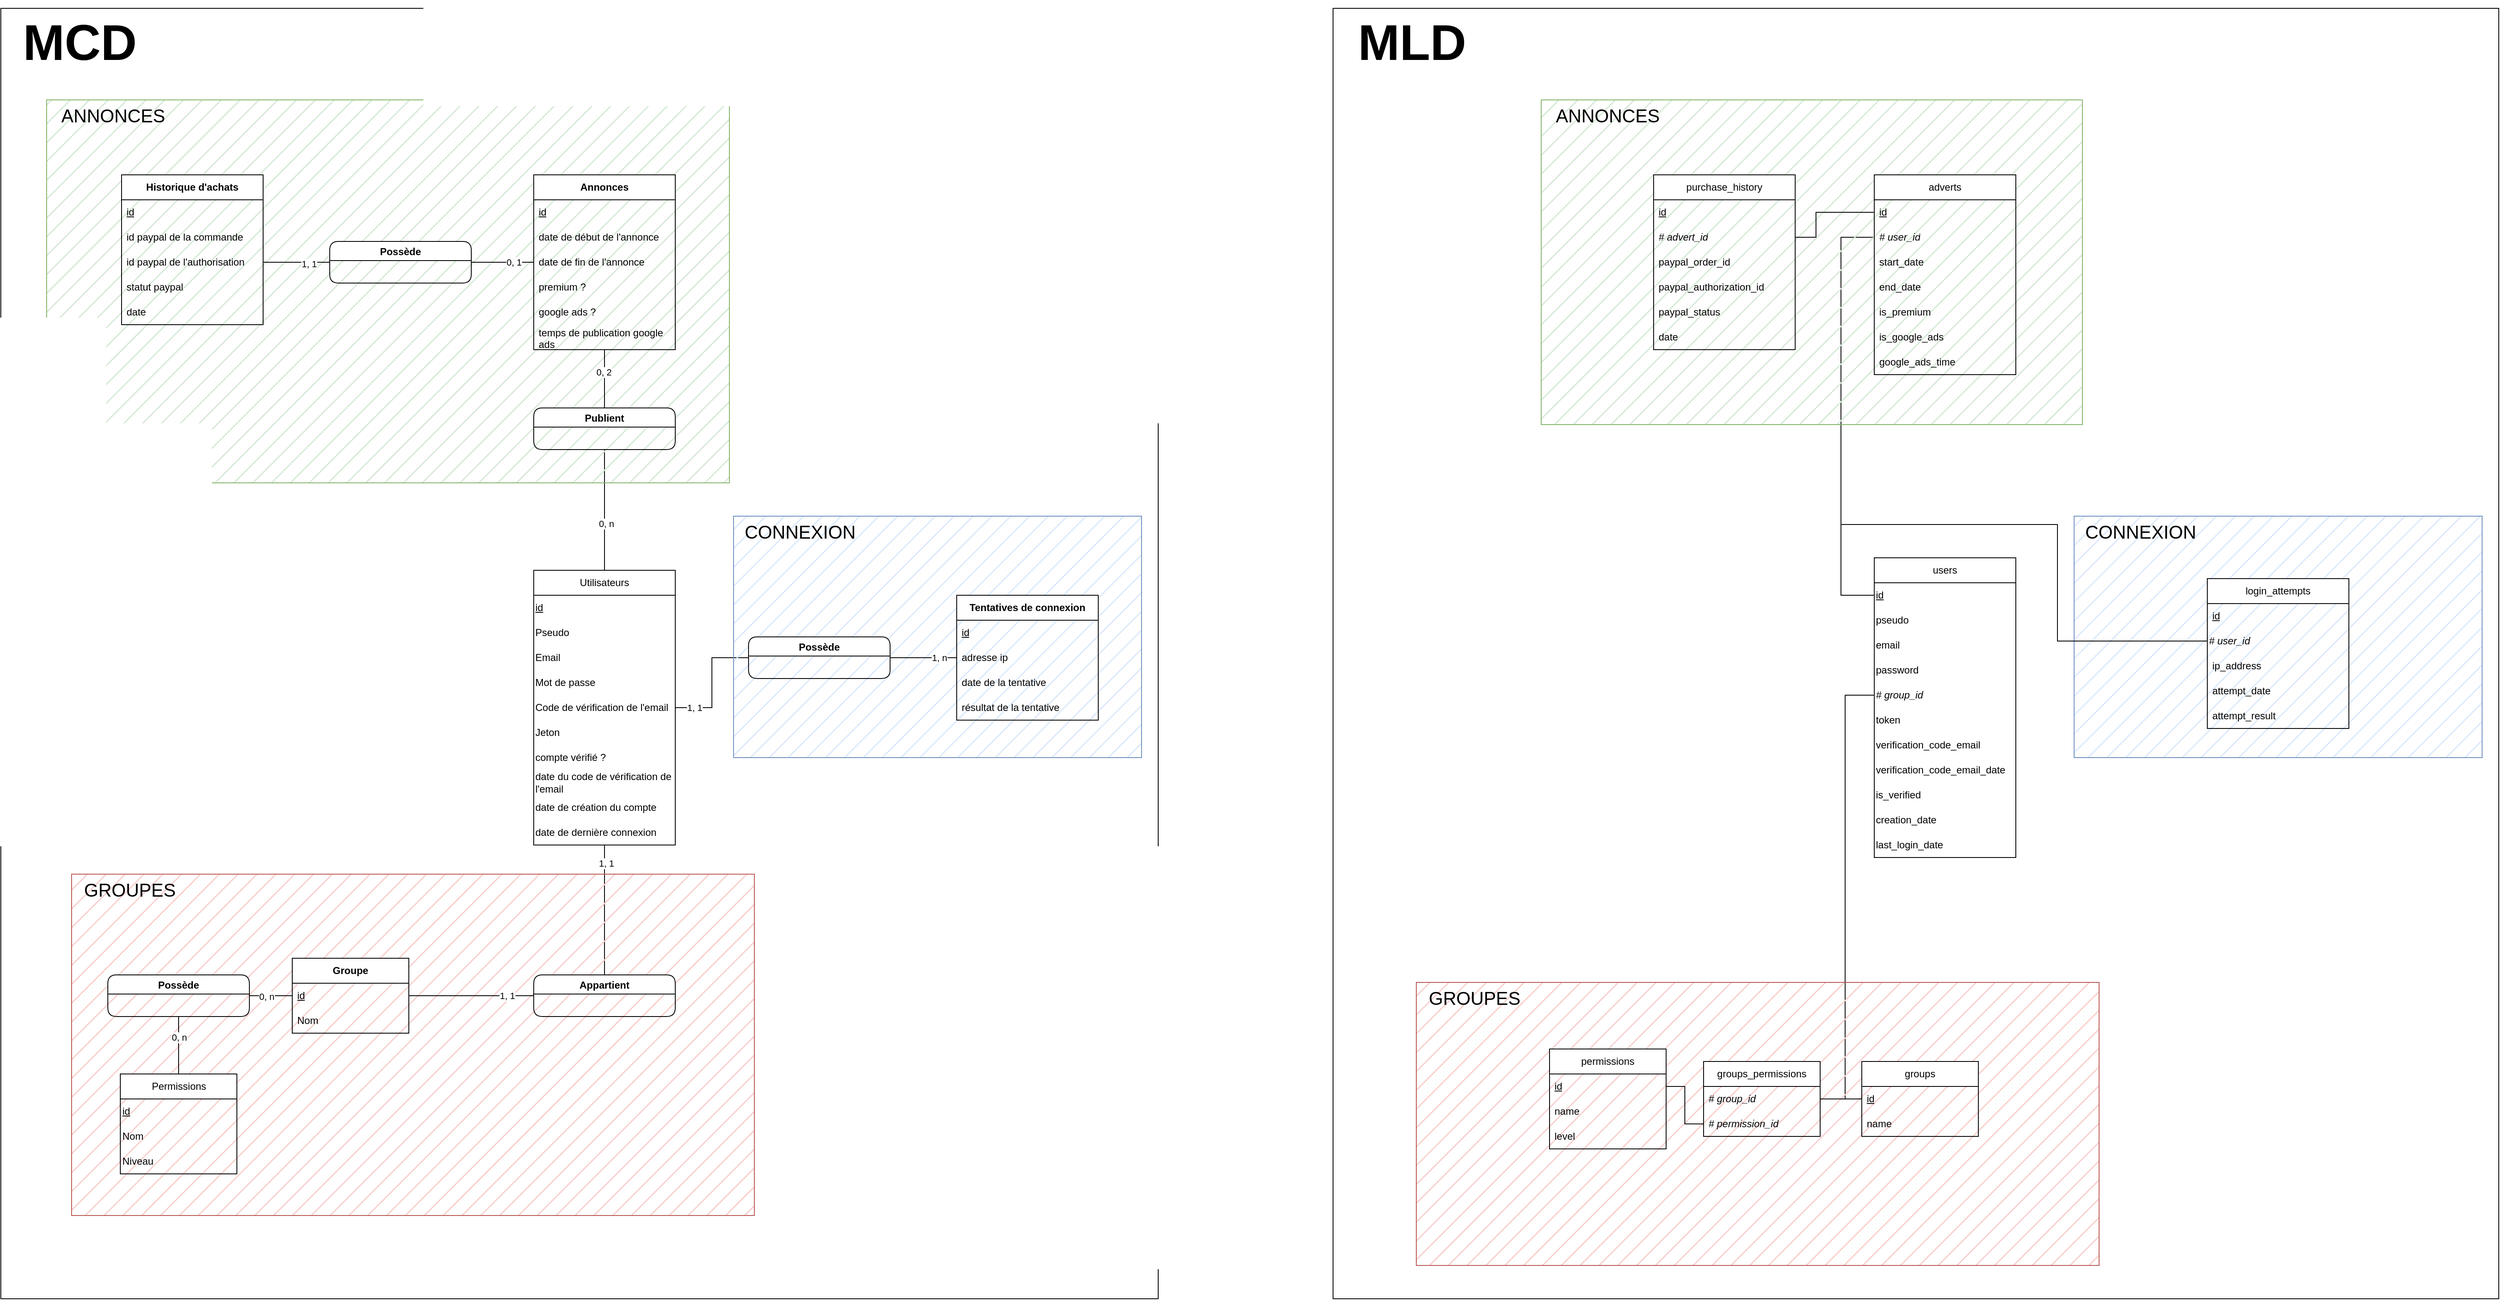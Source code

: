 <mxfile version="21.1.2" type="device">
  <diagram name="Page-1" id="69ler1P6CzsCnxQCU-j-">
    <mxGraphModel dx="3275" dy="2767" grid="1" gridSize="10" guides="1" tooltips="1" connect="1" arrows="1" fold="1" page="1" pageScale="1" pageWidth="827" pageHeight="1169" math="0" shadow="0">
      <root>
        <mxCell id="0" />
        <mxCell id="1" parent="0" />
        <mxCell id="jdMziQmGAPmdFgOfTOGg-82" value="" style="rounded=0;whiteSpace=wrap;html=1;" vertex="1" parent="1">
          <mxGeometry x="40" y="-260" width="1390" height="1550" as="geometry" />
        </mxCell>
        <mxCell id="jdMziQmGAPmdFgOfTOGg-56" value="" style="edgeStyle=orthogonalEdgeStyle;rounded=0;orthogonalLoop=1;jettySize=auto;html=1;endArrow=none;endFill=0;entryX=0.5;entryY=1;entryDx=0;entryDy=0;" edge="1" parent="1" source="jdMziQmGAPmdFgOfTOGg-10" target="jdMziQmGAPmdFgOfTOGg-70">
          <mxGeometry relative="1" as="geometry" />
        </mxCell>
        <mxCell id="jdMziQmGAPmdFgOfTOGg-57" value="0, n" style="edgeLabel;html=1;align=center;verticalAlign=middle;resizable=0;points=[];" vertex="1" connectable="0" parent="jdMziQmGAPmdFgOfTOGg-56">
          <mxGeometry x="-0.218" y="-2" relative="1" as="geometry">
            <mxPoint as="offset" />
          </mxGeometry>
        </mxCell>
        <mxCell id="jdMziQmGAPmdFgOfTOGg-69" style="edgeStyle=orthogonalEdgeStyle;rounded=0;orthogonalLoop=1;jettySize=auto;html=1;entryX=0;entryY=0.5;entryDx=0;entryDy=0;endArrow=none;endFill=0;" edge="1" parent="1" source="jdMziQmGAPmdFgOfTOGg-10" target="jdMziQmGAPmdFgOfTOGg-66">
          <mxGeometry relative="1" as="geometry" />
        </mxCell>
        <mxCell id="jdMziQmGAPmdFgOfTOGg-81" value="1, 1" style="edgeLabel;html=1;align=center;verticalAlign=middle;resizable=0;points=[];" vertex="1" connectable="0" parent="jdMziQmGAPmdFgOfTOGg-69">
          <mxGeometry x="-0.688" y="-2" relative="1" as="geometry">
            <mxPoint y="-2" as="offset" />
          </mxGeometry>
        </mxCell>
        <mxCell id="jdMziQmGAPmdFgOfTOGg-10" value="Utilisateurs" style="swimlane;fontStyle=0;childLayout=stackLayout;horizontal=1;startSize=30;horizontalStack=0;resizeParent=1;resizeParentMax=0;resizeLast=0;collapsible=1;marginBottom=0;whiteSpace=wrap;html=1;" vertex="1" parent="1">
          <mxGeometry x="680" y="415" width="170" height="330" as="geometry" />
        </mxCell>
        <mxCell id="jdMziQmGAPmdFgOfTOGg-2" value="id" style="text;html=1;strokeColor=none;fillColor=none;align=left;verticalAlign=middle;whiteSpace=wrap;rounded=0;glass=0;fontStyle=4" vertex="1" parent="jdMziQmGAPmdFgOfTOGg-10">
          <mxGeometry y="30" width="170" height="30" as="geometry" />
        </mxCell>
        <mxCell id="jdMziQmGAPmdFgOfTOGg-5" value="Pseudo" style="text;html=1;strokeColor=none;fillColor=none;align=left;verticalAlign=middle;whiteSpace=wrap;rounded=0;glass=0;" vertex="1" parent="jdMziQmGAPmdFgOfTOGg-10">
          <mxGeometry y="60" width="170" height="30" as="geometry" />
        </mxCell>
        <mxCell id="jdMziQmGAPmdFgOfTOGg-6" value="Email" style="text;html=1;strokeColor=none;fillColor=none;align=left;verticalAlign=middle;whiteSpace=wrap;rounded=0;glass=0;" vertex="1" parent="jdMziQmGAPmdFgOfTOGg-10">
          <mxGeometry y="90" width="170" height="30" as="geometry" />
        </mxCell>
        <mxCell id="jdMziQmGAPmdFgOfTOGg-3" value="Mot de passe" style="text;html=1;strokeColor=none;fillColor=none;align=left;verticalAlign=middle;whiteSpace=wrap;rounded=0;glass=0;" vertex="1" parent="jdMziQmGAPmdFgOfTOGg-10">
          <mxGeometry y="120" width="170" height="30" as="geometry" />
        </mxCell>
        <mxCell id="jdMziQmGAPmdFgOfTOGg-7" value="Code de vérification de l&#39;email" style="text;html=1;strokeColor=none;fillColor=none;align=left;verticalAlign=middle;whiteSpace=wrap;rounded=0;glass=0;" vertex="1" parent="jdMziQmGAPmdFgOfTOGg-10">
          <mxGeometry y="150" width="170" height="30" as="geometry" />
        </mxCell>
        <mxCell id="jdMziQmGAPmdFgOfTOGg-181" value="Jeton" style="text;html=1;strokeColor=none;fillColor=none;align=left;verticalAlign=middle;whiteSpace=wrap;rounded=0;glass=0;" vertex="1" parent="jdMziQmGAPmdFgOfTOGg-10">
          <mxGeometry y="180" width="170" height="30" as="geometry" />
        </mxCell>
        <mxCell id="jdMziQmGAPmdFgOfTOGg-8" value="compte vérifié ?" style="text;html=1;strokeColor=none;fillColor=none;align=left;verticalAlign=middle;whiteSpace=wrap;rounded=0;glass=0;" vertex="1" parent="jdMziQmGAPmdFgOfTOGg-10">
          <mxGeometry y="210" width="170" height="30" as="geometry" />
        </mxCell>
        <mxCell id="jdMziQmGAPmdFgOfTOGg-179" value="date du code de vérification de l&#39;email" style="text;html=1;strokeColor=none;fillColor=none;align=left;verticalAlign=middle;whiteSpace=wrap;rounded=0;glass=0;" vertex="1" parent="jdMziQmGAPmdFgOfTOGg-10">
          <mxGeometry y="240" width="170" height="30" as="geometry" />
        </mxCell>
        <mxCell id="jdMziQmGAPmdFgOfTOGg-180" value="date de création du compte" style="text;html=1;strokeColor=none;fillColor=none;align=left;verticalAlign=middle;whiteSpace=wrap;rounded=0;glass=0;" vertex="1" parent="jdMziQmGAPmdFgOfTOGg-10">
          <mxGeometry y="270" width="170" height="30" as="geometry" />
        </mxCell>
        <mxCell id="jdMziQmGAPmdFgOfTOGg-178" value="date de dernière connexion" style="text;html=1;strokeColor=none;fillColor=none;align=left;verticalAlign=middle;whiteSpace=wrap;rounded=0;glass=0;" vertex="1" parent="jdMziQmGAPmdFgOfTOGg-10">
          <mxGeometry y="300" width="170" height="30" as="geometry" />
        </mxCell>
        <mxCell id="jdMziQmGAPmdFgOfTOGg-38" style="edgeStyle=orthogonalEdgeStyle;rounded=0;orthogonalLoop=1;jettySize=auto;html=1;entryX=0.5;entryY=0;entryDx=0;entryDy=0;endArrow=none;endFill=0;" edge="1" parent="1" source="jdMziQmGAPmdFgOfTOGg-10" target="jdMziQmGAPmdFgOfTOGg-14">
          <mxGeometry relative="1" as="geometry" />
        </mxCell>
        <mxCell id="jdMziQmGAPmdFgOfTOGg-42" value="1, 1" style="edgeLabel;html=1;align=center;verticalAlign=middle;resizable=0;points=[];" vertex="1" connectable="0" parent="jdMziQmGAPmdFgOfTOGg-38">
          <mxGeometry x="-0.723" y="2" relative="1" as="geometry">
            <mxPoint as="offset" />
          </mxGeometry>
        </mxCell>
        <mxCell id="jdMziQmGAPmdFgOfTOGg-85" value="" style="group" vertex="1" connectable="0" parent="1">
          <mxGeometry x="125" y="780" width="820" height="410" as="geometry" />
        </mxCell>
        <mxCell id="jdMziQmGAPmdFgOfTOGg-83" value="" style="rounded=0;whiteSpace=wrap;html=1;fillColor=#f8cecc;strokeColor=#b85450;fillStyle=hatch;" vertex="1" parent="jdMziQmGAPmdFgOfTOGg-85">
          <mxGeometry width="820" height="410" as="geometry" />
        </mxCell>
        <mxCell id="jdMziQmGAPmdFgOfTOGg-14" value="Appartient" style="swimlane;rounded=1;" vertex="1" parent="jdMziQmGAPmdFgOfTOGg-85">
          <mxGeometry x="555" y="121" width="170" height="50" as="geometry" />
        </mxCell>
        <mxCell id="jdMziQmGAPmdFgOfTOGg-15" value="Possède" style="swimlane;rounded=1;" vertex="1" parent="jdMziQmGAPmdFgOfTOGg-85">
          <mxGeometry x="43.5" y="121" width="170" height="50" as="geometry" />
        </mxCell>
        <mxCell id="jdMziQmGAPmdFgOfTOGg-18" value="" style="endArrow=none;html=1;rounded=0;entryX=1;entryY=0.5;entryDx=0;entryDy=0;" edge="1" parent="jdMziQmGAPmdFgOfTOGg-85" source="jdMziQmGAPmdFgOfTOGg-183" target="jdMziQmGAPmdFgOfTOGg-15">
          <mxGeometry width="50" height="50" relative="1" as="geometry">
            <mxPoint x="258" y="151" as="sourcePoint" />
            <mxPoint x="398" y="89" as="targetPoint" />
          </mxGeometry>
        </mxCell>
        <mxCell id="jdMziQmGAPmdFgOfTOGg-19" value="0, n" style="edgeLabel;html=1;align=center;verticalAlign=middle;resizable=0;points=[];" vertex="1" connectable="0" parent="jdMziQmGAPmdFgOfTOGg-18">
          <mxGeometry x="0.227" y="1" relative="1" as="geometry">
            <mxPoint as="offset" />
          </mxGeometry>
        </mxCell>
        <mxCell id="jdMziQmGAPmdFgOfTOGg-20" value="" style="endArrow=none;html=1;rounded=0;" edge="1" parent="jdMziQmGAPmdFgOfTOGg-85" source="jdMziQmGAPmdFgOfTOGg-188" target="jdMziQmGAPmdFgOfTOGg-15">
          <mxGeometry width="50" height="50" relative="1" as="geometry">
            <mxPoint x="128" y="239" as="sourcePoint" />
            <mxPoint x="271.31" y="179.5" as="targetPoint" />
          </mxGeometry>
        </mxCell>
        <mxCell id="jdMziQmGAPmdFgOfTOGg-21" value="0, n" style="edgeLabel;html=1;align=center;verticalAlign=middle;resizable=0;points=[];" vertex="1" connectable="0" parent="jdMziQmGAPmdFgOfTOGg-20">
          <mxGeometry x="0.286" relative="1" as="geometry">
            <mxPoint as="offset" />
          </mxGeometry>
        </mxCell>
        <mxCell id="jdMziQmGAPmdFgOfTOGg-40" value="" style="edgeStyle=orthogonalEdgeStyle;rounded=0;orthogonalLoop=1;jettySize=auto;html=1;endArrow=none;endFill=0;" edge="1" parent="jdMziQmGAPmdFgOfTOGg-85" source="jdMziQmGAPmdFgOfTOGg-14" target="jdMziQmGAPmdFgOfTOGg-183">
          <mxGeometry relative="1" as="geometry">
            <mxPoint x="438.0" y="146" as="targetPoint" />
          </mxGeometry>
        </mxCell>
        <mxCell id="jdMziQmGAPmdFgOfTOGg-41" value="1, 1" style="edgeLabel;html=1;align=center;verticalAlign=middle;resizable=0;points=[];" vertex="1" connectable="0" parent="jdMziQmGAPmdFgOfTOGg-40">
          <mxGeometry x="-0.566" relative="1" as="geometry">
            <mxPoint as="offset" />
          </mxGeometry>
        </mxCell>
        <mxCell id="jdMziQmGAPmdFgOfTOGg-84" value="&lt;font style=&quot;font-size: 22px;&quot;&gt;GROUPES&lt;/font&gt;" style="text;html=1;strokeColor=none;fillColor=none;align=center;verticalAlign=middle;whiteSpace=wrap;rounded=0;" vertex="1" parent="jdMziQmGAPmdFgOfTOGg-85">
          <mxGeometry width="140" height="40" as="geometry" />
        </mxCell>
        <mxCell id="jdMziQmGAPmdFgOfTOGg-183" value="&lt;b&gt;Groupe&lt;/b&gt;" style="swimlane;fontStyle=0;childLayout=stackLayout;horizontal=1;startSize=30;horizontalStack=0;resizeParent=1;resizeParentMax=0;resizeLast=0;collapsible=1;marginBottom=0;whiteSpace=wrap;html=1;" vertex="1" parent="jdMziQmGAPmdFgOfTOGg-85">
          <mxGeometry x="265" y="101" width="140" height="90" as="geometry" />
        </mxCell>
        <mxCell id="jdMziQmGAPmdFgOfTOGg-184" value="&lt;u&gt;id&lt;/u&gt;" style="text;strokeColor=none;fillColor=none;align=left;verticalAlign=middle;spacingLeft=4;spacingRight=4;overflow=hidden;points=[[0,0.5],[1,0.5]];portConstraint=eastwest;rotatable=0;whiteSpace=wrap;html=1;" vertex="1" parent="jdMziQmGAPmdFgOfTOGg-183">
          <mxGeometry y="30" width="140" height="30" as="geometry" />
        </mxCell>
        <mxCell id="jdMziQmGAPmdFgOfTOGg-185" value="Nom" style="text;strokeColor=none;fillColor=none;align=left;verticalAlign=middle;spacingLeft=4;spacingRight=4;overflow=hidden;points=[[0,0.5],[1,0.5]];portConstraint=eastwest;rotatable=0;whiteSpace=wrap;html=1;" vertex="1" parent="jdMziQmGAPmdFgOfTOGg-183">
          <mxGeometry y="60" width="140" height="30" as="geometry" />
        </mxCell>
        <mxCell id="jdMziQmGAPmdFgOfTOGg-188" value="Permissions" style="swimlane;fontStyle=0;childLayout=stackLayout;horizontal=1;startSize=30;horizontalStack=0;resizeParent=1;resizeParentMax=0;resizeLast=0;collapsible=1;marginBottom=0;whiteSpace=wrap;html=1;" vertex="1" parent="jdMziQmGAPmdFgOfTOGg-85">
          <mxGeometry x="58.5" y="240" width="140" height="120" as="geometry" />
        </mxCell>
        <mxCell id="jdMziQmGAPmdFgOfTOGg-28" value="id" style="text;html=1;strokeColor=none;fillColor=none;align=left;verticalAlign=middle;whiteSpace=wrap;rounded=0;glass=0;fontStyle=4" vertex="1" parent="jdMziQmGAPmdFgOfTOGg-188">
          <mxGeometry y="30" width="140" height="30" as="geometry" />
        </mxCell>
        <mxCell id="jdMziQmGAPmdFgOfTOGg-29" value="Nom" style="text;html=1;strokeColor=none;fillColor=none;align=left;verticalAlign=middle;whiteSpace=wrap;rounded=0;glass=0;" vertex="1" parent="jdMziQmGAPmdFgOfTOGg-188">
          <mxGeometry y="60" width="140" height="30" as="geometry" />
        </mxCell>
        <mxCell id="jdMziQmGAPmdFgOfTOGg-30" value="Niveau" style="text;html=1;strokeColor=none;fillColor=none;align=left;verticalAlign=middle;whiteSpace=wrap;rounded=0;glass=0;" vertex="1" parent="jdMziQmGAPmdFgOfTOGg-188">
          <mxGeometry y="90" width="140" height="30" as="geometry" />
        </mxCell>
        <mxCell id="jdMziQmGAPmdFgOfTOGg-89" value="" style="group" vertex="1" connectable="0" parent="1">
          <mxGeometry x="920" y="350" width="490" height="290" as="geometry" />
        </mxCell>
        <mxCell id="jdMziQmGAPmdFgOfTOGg-86" value="" style="rounded=0;whiteSpace=wrap;html=1;fillColor=#dae8fc;strokeColor=#6c8ebf;fillStyle=hatch;" vertex="1" parent="jdMziQmGAPmdFgOfTOGg-89">
          <mxGeometry width="490" height="290" as="geometry" />
        </mxCell>
        <mxCell id="jdMziQmGAPmdFgOfTOGg-61" value="&lt;b&gt;Tentatives de connexion&lt;br&gt;&lt;/b&gt;" style="swimlane;fontStyle=0;childLayout=stackLayout;horizontal=1;startSize=30;horizontalStack=0;resizeParent=1;resizeParentMax=0;resizeLast=0;collapsible=1;marginBottom=0;whiteSpace=wrap;html=1;" vertex="1" parent="jdMziQmGAPmdFgOfTOGg-89">
          <mxGeometry x="268" y="95" width="170" height="150" as="geometry" />
        </mxCell>
        <mxCell id="jdMziQmGAPmdFgOfTOGg-62" value="id" style="text;strokeColor=none;fillColor=none;align=left;verticalAlign=middle;spacingLeft=4;spacingRight=4;overflow=hidden;points=[[0,0.5],[1,0.5]];portConstraint=eastwest;rotatable=0;whiteSpace=wrap;html=1;fontStyle=4" vertex="1" parent="jdMziQmGAPmdFgOfTOGg-61">
          <mxGeometry y="30" width="170" height="30" as="geometry" />
        </mxCell>
        <mxCell id="jdMziQmGAPmdFgOfTOGg-63" value="adresse ip" style="text;strokeColor=none;fillColor=none;align=left;verticalAlign=middle;spacingLeft=4;spacingRight=4;overflow=hidden;points=[[0,0.5],[1,0.5]];portConstraint=eastwest;rotatable=0;whiteSpace=wrap;html=1;" vertex="1" parent="jdMziQmGAPmdFgOfTOGg-61">
          <mxGeometry y="60" width="170" height="30" as="geometry" />
        </mxCell>
        <mxCell id="jdMziQmGAPmdFgOfTOGg-64" value="date de la tentative" style="text;strokeColor=none;fillColor=none;align=left;verticalAlign=middle;spacingLeft=4;spacingRight=4;overflow=hidden;points=[[0,0.5],[1,0.5]];portConstraint=eastwest;rotatable=0;whiteSpace=wrap;html=1;" vertex="1" parent="jdMziQmGAPmdFgOfTOGg-61">
          <mxGeometry y="90" width="170" height="30" as="geometry" />
        </mxCell>
        <mxCell id="jdMziQmGAPmdFgOfTOGg-65" value="résultat de la tentative" style="text;strokeColor=none;fillColor=none;align=left;verticalAlign=middle;spacingLeft=4;spacingRight=4;overflow=hidden;points=[[0,0.5],[1,0.5]];portConstraint=eastwest;rotatable=0;whiteSpace=wrap;html=1;" vertex="1" parent="jdMziQmGAPmdFgOfTOGg-61">
          <mxGeometry y="120" width="170" height="30" as="geometry" />
        </mxCell>
        <mxCell id="jdMziQmGAPmdFgOfTOGg-66" value="Possède" style="swimlane;rounded=1;" vertex="1" parent="jdMziQmGAPmdFgOfTOGg-89">
          <mxGeometry x="18" y="145" width="170" height="50" as="geometry" />
        </mxCell>
        <mxCell id="jdMziQmGAPmdFgOfTOGg-67" value="" style="endArrow=none;html=1;rounded=0;entryX=1;entryY=0.5;entryDx=0;entryDy=0;edgeStyle=orthogonalEdgeStyle;" edge="1" parent="jdMziQmGAPmdFgOfTOGg-89" source="jdMziQmGAPmdFgOfTOGg-61" target="jdMziQmGAPmdFgOfTOGg-66">
          <mxGeometry width="50" height="50" relative="1" as="geometry">
            <mxPoint x="-32" y="167" as="sourcePoint" />
            <mxPoint x="28" y="167" as="targetPoint" />
          </mxGeometry>
        </mxCell>
        <mxCell id="jdMziQmGAPmdFgOfTOGg-68" value="1, n" style="edgeLabel;html=1;align=center;verticalAlign=middle;resizable=0;points=[];" vertex="1" connectable="0" parent="jdMziQmGAPmdFgOfTOGg-67">
          <mxGeometry x="-0.775" y="1" relative="1" as="geometry">
            <mxPoint x="-12" y="-1" as="offset" />
          </mxGeometry>
        </mxCell>
        <mxCell id="jdMziQmGAPmdFgOfTOGg-87" value="&lt;font style=&quot;font-size: 22px;&quot;&gt;CONNEXION&lt;/font&gt;" style="text;html=1;strokeColor=none;fillColor=none;align=center;verticalAlign=middle;whiteSpace=wrap;rounded=0;" vertex="1" parent="jdMziQmGAPmdFgOfTOGg-89">
          <mxGeometry width="160" height="40" as="geometry" />
        </mxCell>
        <mxCell id="jdMziQmGAPmdFgOfTOGg-92" value="" style="group" vertex="1" connectable="0" parent="1">
          <mxGeometry x="95" y="-150" width="820" height="460" as="geometry" />
        </mxCell>
        <mxCell id="jdMziQmGAPmdFgOfTOGg-90" value="" style="rounded=0;whiteSpace=wrap;html=1;fillColor=#d5e8d4;strokeColor=#82b366;gradientColor=none;fillStyle=hatch;" vertex="1" parent="jdMziQmGAPmdFgOfTOGg-92">
          <mxGeometry width="820" height="460" as="geometry" />
        </mxCell>
        <mxCell id="jdMziQmGAPmdFgOfTOGg-31" value="&lt;b&gt;Historique d&#39;achats&lt;/b&gt;" style="swimlane;fontStyle=0;childLayout=stackLayout;horizontal=1;startSize=30;horizontalStack=0;resizeParent=1;resizeParentMax=0;resizeLast=0;collapsible=1;marginBottom=0;whiteSpace=wrap;html=1;" vertex="1" parent="jdMziQmGAPmdFgOfTOGg-92">
          <mxGeometry x="90" y="90" width="170" height="180" as="geometry" />
        </mxCell>
        <mxCell id="jdMziQmGAPmdFgOfTOGg-32" value="&lt;u&gt;id&lt;/u&gt;" style="text;strokeColor=none;fillColor=none;align=left;verticalAlign=middle;spacingLeft=4;spacingRight=4;overflow=hidden;points=[[0,0.5],[1,0.5]];portConstraint=eastwest;rotatable=0;whiteSpace=wrap;html=1;" vertex="1" parent="jdMziQmGAPmdFgOfTOGg-31">
          <mxGeometry y="30" width="170" height="30" as="geometry" />
        </mxCell>
        <mxCell id="jdMziQmGAPmdFgOfTOGg-34" value="id paypal de la commande" style="text;strokeColor=none;fillColor=none;align=left;verticalAlign=middle;spacingLeft=4;spacingRight=4;overflow=hidden;points=[[0,0.5],[1,0.5]];portConstraint=eastwest;rotatable=0;whiteSpace=wrap;html=1;" vertex="1" parent="jdMziQmGAPmdFgOfTOGg-31">
          <mxGeometry y="60" width="170" height="30" as="geometry" />
        </mxCell>
        <mxCell id="jdMziQmGAPmdFgOfTOGg-35" value="id paypal de l&#39;authorisation" style="text;strokeColor=none;fillColor=none;align=left;verticalAlign=middle;spacingLeft=4;spacingRight=4;overflow=hidden;points=[[0,0.5],[1,0.5]];portConstraint=eastwest;rotatable=0;whiteSpace=wrap;html=1;" vertex="1" parent="jdMziQmGAPmdFgOfTOGg-31">
          <mxGeometry y="90" width="170" height="30" as="geometry" />
        </mxCell>
        <mxCell id="jdMziQmGAPmdFgOfTOGg-36" value="statut paypal" style="text;strokeColor=none;fillColor=none;align=left;verticalAlign=middle;spacingLeft=4;spacingRight=4;overflow=hidden;points=[[0,0.5],[1,0.5]];portConstraint=eastwest;rotatable=0;whiteSpace=wrap;html=1;" vertex="1" parent="jdMziQmGAPmdFgOfTOGg-31">
          <mxGeometry y="120" width="170" height="30" as="geometry" />
        </mxCell>
        <mxCell id="jdMziQmGAPmdFgOfTOGg-37" value="date" style="text;strokeColor=none;fillColor=none;align=left;verticalAlign=middle;spacingLeft=4;spacingRight=4;overflow=hidden;points=[[0,0.5],[1,0.5]];portConstraint=eastwest;rotatable=0;whiteSpace=wrap;html=1;" vertex="1" parent="jdMziQmGAPmdFgOfTOGg-31">
          <mxGeometry y="150" width="170" height="30" as="geometry" />
        </mxCell>
        <mxCell id="jdMziQmGAPmdFgOfTOGg-50" value="&lt;b&gt;Annonces&lt;/b&gt;" style="swimlane;fontStyle=0;childLayout=stackLayout;horizontal=1;startSize=30;horizontalStack=0;resizeParent=1;resizeParentMax=0;resizeLast=0;collapsible=1;marginBottom=0;whiteSpace=wrap;html=1;" vertex="1" parent="jdMziQmGAPmdFgOfTOGg-92">
          <mxGeometry x="585" y="90" width="170" height="210" as="geometry" />
        </mxCell>
        <mxCell id="jdMziQmGAPmdFgOfTOGg-51" value="&lt;u&gt;id&lt;/u&gt;" style="text;strokeColor=none;fillColor=none;align=left;verticalAlign=middle;spacingLeft=4;spacingRight=4;overflow=hidden;points=[[0,0.5],[1,0.5]];portConstraint=eastwest;rotatable=0;whiteSpace=wrap;html=1;" vertex="1" parent="jdMziQmGAPmdFgOfTOGg-50">
          <mxGeometry y="30" width="170" height="30" as="geometry" />
        </mxCell>
        <mxCell id="jdMziQmGAPmdFgOfTOGg-52" value="date de début de l&#39;annonce" style="text;strokeColor=none;fillColor=none;align=left;verticalAlign=middle;spacingLeft=4;spacingRight=4;overflow=hidden;points=[[0,0.5],[1,0.5]];portConstraint=eastwest;rotatable=0;whiteSpace=wrap;html=1;" vertex="1" parent="jdMziQmGAPmdFgOfTOGg-50">
          <mxGeometry y="60" width="170" height="30" as="geometry" />
        </mxCell>
        <mxCell id="jdMziQmGAPmdFgOfTOGg-53" value="date de fin de l&#39;annonce" style="text;strokeColor=none;fillColor=none;align=left;verticalAlign=middle;spacingLeft=4;spacingRight=4;overflow=hidden;points=[[0,0.5],[1,0.5]];portConstraint=eastwest;rotatable=0;whiteSpace=wrap;html=1;" vertex="1" parent="jdMziQmGAPmdFgOfTOGg-50">
          <mxGeometry y="90" width="170" height="30" as="geometry" />
        </mxCell>
        <mxCell id="jdMziQmGAPmdFgOfTOGg-55" value="premium ?" style="text;strokeColor=none;fillColor=none;align=left;verticalAlign=middle;spacingLeft=4;spacingRight=4;overflow=hidden;points=[[0,0.5],[1,0.5]];portConstraint=eastwest;rotatable=0;whiteSpace=wrap;html=1;" vertex="1" parent="jdMziQmGAPmdFgOfTOGg-50">
          <mxGeometry y="120" width="170" height="30" as="geometry" />
        </mxCell>
        <mxCell id="jdMziQmGAPmdFgOfTOGg-77" value="google ads ?" style="text;strokeColor=none;fillColor=none;align=left;verticalAlign=middle;spacingLeft=4;spacingRight=4;overflow=hidden;points=[[0,0.5],[1,0.5]];portConstraint=eastwest;rotatable=0;whiteSpace=wrap;html=1;" vertex="1" parent="jdMziQmGAPmdFgOfTOGg-50">
          <mxGeometry y="150" width="170" height="30" as="geometry" />
        </mxCell>
        <mxCell id="jdMziQmGAPmdFgOfTOGg-79" value="temps de publication google ads" style="text;strokeColor=none;fillColor=none;align=left;verticalAlign=middle;spacingLeft=4;spacingRight=4;overflow=hidden;points=[[0,0.5],[1,0.5]];portConstraint=eastwest;rotatable=0;whiteSpace=wrap;html=1;" vertex="1" parent="jdMziQmGAPmdFgOfTOGg-50">
          <mxGeometry y="180" width="170" height="30" as="geometry" />
        </mxCell>
        <mxCell id="jdMziQmGAPmdFgOfTOGg-71" style="edgeStyle=orthogonalEdgeStyle;rounded=0;orthogonalLoop=1;jettySize=auto;html=1;endArrow=none;endFill=0;" edge="1" parent="jdMziQmGAPmdFgOfTOGg-92" source="jdMziQmGAPmdFgOfTOGg-70" target="jdMziQmGAPmdFgOfTOGg-50">
          <mxGeometry relative="1" as="geometry" />
        </mxCell>
        <mxCell id="jdMziQmGAPmdFgOfTOGg-72" value="0, 2" style="edgeLabel;html=1;align=center;verticalAlign=middle;resizable=0;points=[];" vertex="1" connectable="0" parent="jdMziQmGAPmdFgOfTOGg-71">
          <mxGeometry x="0.245" y="1" relative="1" as="geometry">
            <mxPoint as="offset" />
          </mxGeometry>
        </mxCell>
        <mxCell id="jdMziQmGAPmdFgOfTOGg-70" value="Publient" style="swimlane;rounded=1;startSize=23;" vertex="1" parent="jdMziQmGAPmdFgOfTOGg-92">
          <mxGeometry x="585" y="370" width="170" height="50" as="geometry" />
        </mxCell>
        <mxCell id="jdMziQmGAPmdFgOfTOGg-74" style="edgeStyle=orthogonalEdgeStyle;rounded=0;orthogonalLoop=1;jettySize=auto;html=1;entryX=1;entryY=0.5;entryDx=0;entryDy=0;endArrow=none;endFill=0;" edge="1" parent="jdMziQmGAPmdFgOfTOGg-92" source="jdMziQmGAPmdFgOfTOGg-73" target="jdMziQmGAPmdFgOfTOGg-35">
          <mxGeometry relative="1" as="geometry" />
        </mxCell>
        <mxCell id="jdMziQmGAPmdFgOfTOGg-76" value="1, 1" style="edgeLabel;html=1;align=center;verticalAlign=middle;resizable=0;points=[];" vertex="1" connectable="0" parent="jdMziQmGAPmdFgOfTOGg-74">
          <mxGeometry x="-0.252" y="2" relative="1" as="geometry">
            <mxPoint x="5" as="offset" />
          </mxGeometry>
        </mxCell>
        <mxCell id="jdMziQmGAPmdFgOfTOGg-73" value="Possède" style="swimlane;rounded=1;startSize=23;" vertex="1" parent="jdMziQmGAPmdFgOfTOGg-92">
          <mxGeometry x="340" y="170" width="170" height="50" as="geometry" />
        </mxCell>
        <mxCell id="jdMziQmGAPmdFgOfTOGg-58" value="" style="edgeStyle=orthogonalEdgeStyle;rounded=0;orthogonalLoop=1;jettySize=auto;html=1;endArrow=none;endFill=0;entryX=1;entryY=0.5;entryDx=0;entryDy=0;" edge="1" parent="jdMziQmGAPmdFgOfTOGg-92" source="jdMziQmGAPmdFgOfTOGg-50" target="jdMziQmGAPmdFgOfTOGg-73">
          <mxGeometry relative="1" as="geometry" />
        </mxCell>
        <mxCell id="jdMziQmGAPmdFgOfTOGg-59" value="0, 1" style="edgeLabel;html=1;align=center;verticalAlign=middle;resizable=0;points=[];" vertex="1" connectable="0" parent="jdMziQmGAPmdFgOfTOGg-58">
          <mxGeometry x="-0.267" y="1" relative="1" as="geometry">
            <mxPoint x="3" y="-1" as="offset" />
          </mxGeometry>
        </mxCell>
        <mxCell id="jdMziQmGAPmdFgOfTOGg-91" value="&lt;font style=&quot;font-size: 22px;&quot;&gt;ANNONCES&lt;/font&gt;" style="text;html=1;strokeColor=none;fillColor=none;align=center;verticalAlign=middle;whiteSpace=wrap;rounded=0;" vertex="1" parent="jdMziQmGAPmdFgOfTOGg-92">
          <mxGeometry width="160" height="40" as="geometry" />
        </mxCell>
        <mxCell id="jdMziQmGAPmdFgOfTOGg-93" value="&lt;h1&gt;&lt;font style=&quot;font-size: 60px;&quot;&gt;MCD&lt;/font&gt;&lt;br&gt;&lt;/h1&gt;" style="text;html=1;strokeColor=none;fillColor=none;spacing=5;spacingTop=-20;whiteSpace=wrap;overflow=hidden;rounded=0;shadow=0;glass=0;sketch=0;align=center;" vertex="1" parent="1">
          <mxGeometry x="40" y="-260" width="190" height="80" as="geometry" />
        </mxCell>
        <mxCell id="jdMziQmGAPmdFgOfTOGg-98" value="" style="rounded=0;whiteSpace=wrap;html=1;" vertex="1" parent="1">
          <mxGeometry x="1640" y="-260" width="1400" height="1550" as="geometry" />
        </mxCell>
        <mxCell id="jdMziQmGAPmdFgOfTOGg-173" style="edgeStyle=orthogonalEdgeStyle;rounded=0;orthogonalLoop=1;jettySize=auto;html=1;endArrow=none;endFill=0;entryX=0;entryY=0.5;entryDx=0;entryDy=0;exitX=0;exitY=0.5;exitDx=0;exitDy=0;" edge="1" parent="1" source="jdMziQmGAPmdFgOfTOGg-104" target="jdMziQmGAPmdFgOfTOGg-214">
          <mxGeometry relative="1" as="geometry">
            <mxPoint x="2480" y="450" as="sourcePoint" />
            <Array as="points">
              <mxPoint x="2250" y="445" />
              <mxPoint x="2250" y="15" />
            </Array>
          </mxGeometry>
        </mxCell>
        <mxCell id="jdMziQmGAPmdFgOfTOGg-205" style="edgeStyle=orthogonalEdgeStyle;rounded=0;orthogonalLoop=1;jettySize=auto;html=1;endArrow=none;endFill=0;exitX=0;exitY=0.5;exitDx=0;exitDy=0;entryX=0;entryY=0.5;entryDx=0;entryDy=0;" edge="1" parent="1" source="jdMziQmGAPmdFgOfTOGg-108" target="jdMziQmGAPmdFgOfTOGg-192">
          <mxGeometry relative="1" as="geometry" />
        </mxCell>
        <mxCell id="jdMziQmGAPmdFgOfTOGg-103" value="users" style="swimlane;fontStyle=0;childLayout=stackLayout;horizontal=1;startSize=30;horizontalStack=0;resizeParent=1;resizeParentMax=0;resizeLast=0;collapsible=1;marginBottom=0;whiteSpace=wrap;html=1;" vertex="1" parent="1">
          <mxGeometry x="2290" y="400" width="170" height="360" as="geometry" />
        </mxCell>
        <mxCell id="jdMziQmGAPmdFgOfTOGg-104" value="id" style="text;html=1;strokeColor=none;fillColor=none;align=left;verticalAlign=middle;whiteSpace=wrap;rounded=0;glass=0;fontStyle=4" vertex="1" parent="jdMziQmGAPmdFgOfTOGg-103">
          <mxGeometry y="30" width="170" height="30" as="geometry" />
        </mxCell>
        <mxCell id="jdMziQmGAPmdFgOfTOGg-105" value="pseudo" style="text;html=1;strokeColor=none;fillColor=none;align=left;verticalAlign=middle;whiteSpace=wrap;rounded=0;glass=0;" vertex="1" parent="jdMziQmGAPmdFgOfTOGg-103">
          <mxGeometry y="60" width="170" height="30" as="geometry" />
        </mxCell>
        <mxCell id="jdMziQmGAPmdFgOfTOGg-106" value="email" style="text;html=1;strokeColor=none;fillColor=none;align=left;verticalAlign=middle;whiteSpace=wrap;rounded=0;glass=0;" vertex="1" parent="jdMziQmGAPmdFgOfTOGg-103">
          <mxGeometry y="90" width="170" height="30" as="geometry" />
        </mxCell>
        <mxCell id="jdMziQmGAPmdFgOfTOGg-107" value="password" style="text;html=1;strokeColor=none;fillColor=none;align=left;verticalAlign=middle;whiteSpace=wrap;rounded=0;glass=0;" vertex="1" parent="jdMziQmGAPmdFgOfTOGg-103">
          <mxGeometry y="120" width="170" height="30" as="geometry" />
        </mxCell>
        <mxCell id="jdMziQmGAPmdFgOfTOGg-108" value="&lt;i&gt;# group_id&lt;/i&gt;" style="text;html=1;strokeColor=none;fillColor=none;align=left;verticalAlign=middle;whiteSpace=wrap;rounded=0;glass=0;" vertex="1" parent="jdMziQmGAPmdFgOfTOGg-103">
          <mxGeometry y="150" width="170" height="30" as="geometry" />
        </mxCell>
        <mxCell id="jdMziQmGAPmdFgOfTOGg-109" value="token" style="text;html=1;strokeColor=none;fillColor=none;align=left;verticalAlign=middle;whiteSpace=wrap;rounded=0;glass=0;" vertex="1" parent="jdMziQmGAPmdFgOfTOGg-103">
          <mxGeometry y="180" width="170" height="30" as="geometry" />
        </mxCell>
        <mxCell id="jdMziQmGAPmdFgOfTOGg-174" value="verification_code_email" style="text;html=1;strokeColor=none;fillColor=none;align=left;verticalAlign=middle;whiteSpace=wrap;rounded=0;glass=0;" vertex="1" parent="jdMziQmGAPmdFgOfTOGg-103">
          <mxGeometry y="210" width="170" height="30" as="geometry" />
        </mxCell>
        <mxCell id="jdMziQmGAPmdFgOfTOGg-175" value="verification_code_email_date" style="text;html=1;strokeColor=none;fillColor=none;align=left;verticalAlign=middle;whiteSpace=wrap;rounded=0;glass=0;" vertex="1" parent="jdMziQmGAPmdFgOfTOGg-103">
          <mxGeometry y="240" width="170" height="30" as="geometry" />
        </mxCell>
        <mxCell id="jdMziQmGAPmdFgOfTOGg-110" value="is_verified" style="text;html=1;strokeColor=none;fillColor=none;align=left;verticalAlign=middle;whiteSpace=wrap;rounded=0;glass=0;" vertex="1" parent="jdMziQmGAPmdFgOfTOGg-103">
          <mxGeometry y="270" width="170" height="30" as="geometry" />
        </mxCell>
        <mxCell id="jdMziQmGAPmdFgOfTOGg-176" value="creation_date" style="text;html=1;strokeColor=none;fillColor=none;align=left;verticalAlign=middle;whiteSpace=wrap;rounded=0;glass=0;" vertex="1" parent="jdMziQmGAPmdFgOfTOGg-103">
          <mxGeometry y="300" width="170" height="30" as="geometry" />
        </mxCell>
        <mxCell id="jdMziQmGAPmdFgOfTOGg-177" value="last_login_date" style="text;html=1;strokeColor=none;fillColor=none;align=left;verticalAlign=middle;whiteSpace=wrap;rounded=0;glass=0;" vertex="1" parent="jdMziQmGAPmdFgOfTOGg-103">
          <mxGeometry y="330" width="170" height="30" as="geometry" />
        </mxCell>
        <mxCell id="jdMziQmGAPmdFgOfTOGg-113" value="" style="group" vertex="1" connectable="0" parent="1">
          <mxGeometry x="1740" y="840" width="820" height="410" as="geometry" />
        </mxCell>
        <mxCell id="jdMziQmGAPmdFgOfTOGg-114" value="" style="rounded=0;whiteSpace=wrap;html=1;fillColor=#f8cecc;strokeColor=#b85450;fillStyle=hatch;" vertex="1" parent="jdMziQmGAPmdFgOfTOGg-113">
          <mxGeometry y="70" width="820" height="340" as="geometry" />
        </mxCell>
        <mxCell id="jdMziQmGAPmdFgOfTOGg-132" value="&lt;font style=&quot;font-size: 22px;&quot;&gt;GROUPES&lt;/font&gt;" style="text;html=1;strokeColor=none;fillColor=none;align=center;verticalAlign=middle;whiteSpace=wrap;rounded=0;" vertex="1" parent="jdMziQmGAPmdFgOfTOGg-113">
          <mxGeometry y="70" width="140" height="40" as="geometry" />
        </mxCell>
        <mxCell id="jdMziQmGAPmdFgOfTOGg-191" value="groups" style="swimlane;fontStyle=0;childLayout=stackLayout;horizontal=1;startSize=30;horizontalStack=0;resizeParent=1;resizeParentMax=0;resizeLast=0;collapsible=1;marginBottom=0;whiteSpace=wrap;html=1;" vertex="1" parent="jdMziQmGAPmdFgOfTOGg-113">
          <mxGeometry x="535" y="165" width="140" height="90" as="geometry" />
        </mxCell>
        <mxCell id="jdMziQmGAPmdFgOfTOGg-192" value="&lt;u&gt;id&lt;/u&gt;" style="text;strokeColor=none;fillColor=none;align=left;verticalAlign=middle;spacingLeft=4;spacingRight=4;overflow=hidden;points=[[0,0.5],[1,0.5]];portConstraint=eastwest;rotatable=0;whiteSpace=wrap;html=1;" vertex="1" parent="jdMziQmGAPmdFgOfTOGg-191">
          <mxGeometry y="30" width="140" height="30" as="geometry" />
        </mxCell>
        <mxCell id="jdMziQmGAPmdFgOfTOGg-193" value="name" style="text;strokeColor=none;fillColor=none;align=left;verticalAlign=middle;spacingLeft=4;spacingRight=4;overflow=hidden;points=[[0,0.5],[1,0.5]];portConstraint=eastwest;rotatable=0;whiteSpace=wrap;html=1;" vertex="1" parent="jdMziQmGAPmdFgOfTOGg-191">
          <mxGeometry y="60" width="140" height="30" as="geometry" />
        </mxCell>
        <mxCell id="jdMziQmGAPmdFgOfTOGg-196" value="groups_permissions" style="swimlane;fontStyle=0;childLayout=stackLayout;horizontal=1;startSize=30;horizontalStack=0;resizeParent=1;resizeParentMax=0;resizeLast=0;collapsible=1;marginBottom=0;whiteSpace=wrap;html=1;" vertex="1" parent="jdMziQmGAPmdFgOfTOGg-113">
          <mxGeometry x="345" y="165" width="140" height="90" as="geometry" />
        </mxCell>
        <mxCell id="jdMziQmGAPmdFgOfTOGg-197" value="&lt;i&gt;# group_id&lt;/i&gt;" style="text;strokeColor=none;fillColor=none;align=left;verticalAlign=middle;spacingLeft=4;spacingRight=4;overflow=hidden;points=[[0,0.5],[1,0.5]];portConstraint=eastwest;rotatable=0;whiteSpace=wrap;html=1;" vertex="1" parent="jdMziQmGAPmdFgOfTOGg-196">
          <mxGeometry y="30" width="140" height="30" as="geometry" />
        </mxCell>
        <mxCell id="jdMziQmGAPmdFgOfTOGg-198" value="&lt;i&gt;# permission_id&lt;/i&gt;" style="text;strokeColor=none;fillColor=none;align=left;verticalAlign=middle;spacingLeft=4;spacingRight=4;overflow=hidden;points=[[0,0.5],[1,0.5]];portConstraint=eastwest;rotatable=0;whiteSpace=wrap;html=1;" vertex="1" parent="jdMziQmGAPmdFgOfTOGg-196">
          <mxGeometry y="60" width="140" height="30" as="geometry" />
        </mxCell>
        <mxCell id="jdMziQmGAPmdFgOfTOGg-200" value="permissions" style="swimlane;fontStyle=0;childLayout=stackLayout;horizontal=1;startSize=30;horizontalStack=0;resizeParent=1;resizeParentMax=0;resizeLast=0;collapsible=1;marginBottom=0;whiteSpace=wrap;html=1;" vertex="1" parent="jdMziQmGAPmdFgOfTOGg-113">
          <mxGeometry x="160" y="150" width="140" height="120" as="geometry" />
        </mxCell>
        <mxCell id="jdMziQmGAPmdFgOfTOGg-201" value="&lt;u&gt;id&lt;/u&gt;" style="text;strokeColor=none;fillColor=none;align=left;verticalAlign=middle;spacingLeft=4;spacingRight=4;overflow=hidden;points=[[0,0.5],[1,0.5]];portConstraint=eastwest;rotatable=0;whiteSpace=wrap;html=1;" vertex="1" parent="jdMziQmGAPmdFgOfTOGg-200">
          <mxGeometry y="30" width="140" height="30" as="geometry" />
        </mxCell>
        <mxCell id="jdMziQmGAPmdFgOfTOGg-202" value="name" style="text;strokeColor=none;fillColor=none;align=left;verticalAlign=middle;spacingLeft=4;spacingRight=4;overflow=hidden;points=[[0,0.5],[1,0.5]];portConstraint=eastwest;rotatable=0;whiteSpace=wrap;html=1;" vertex="1" parent="jdMziQmGAPmdFgOfTOGg-200">
          <mxGeometry y="60" width="140" height="30" as="geometry" />
        </mxCell>
        <mxCell id="jdMziQmGAPmdFgOfTOGg-203" value="level" style="text;strokeColor=none;fillColor=none;align=left;verticalAlign=middle;spacingLeft=4;spacingRight=4;overflow=hidden;points=[[0,0.5],[1,0.5]];portConstraint=eastwest;rotatable=0;whiteSpace=wrap;html=1;" vertex="1" parent="jdMziQmGAPmdFgOfTOGg-200">
          <mxGeometry y="90" width="140" height="30" as="geometry" />
        </mxCell>
        <mxCell id="jdMziQmGAPmdFgOfTOGg-199" style="edgeStyle=orthogonalEdgeStyle;rounded=0;orthogonalLoop=1;jettySize=auto;html=1;entryX=1;entryY=0.5;entryDx=0;entryDy=0;endArrow=none;endFill=0;" edge="1" parent="jdMziQmGAPmdFgOfTOGg-113" source="jdMziQmGAPmdFgOfTOGg-191" target="jdMziQmGAPmdFgOfTOGg-197">
          <mxGeometry relative="1" as="geometry" />
        </mxCell>
        <mxCell id="jdMziQmGAPmdFgOfTOGg-204" style="edgeStyle=orthogonalEdgeStyle;rounded=0;orthogonalLoop=1;jettySize=auto;html=1;endArrow=none;endFill=0;exitX=0;exitY=0.5;exitDx=0;exitDy=0;entryX=1;entryY=0.5;entryDx=0;entryDy=0;" edge="1" parent="jdMziQmGAPmdFgOfTOGg-113" source="jdMziQmGAPmdFgOfTOGg-198" target="jdMziQmGAPmdFgOfTOGg-201">
          <mxGeometry relative="1" as="geometry" />
        </mxCell>
        <mxCell id="jdMziQmGAPmdFgOfTOGg-133" value="" style="group" vertex="1" connectable="0" parent="1">
          <mxGeometry x="2530" y="350" width="490" height="290" as="geometry" />
        </mxCell>
        <mxCell id="jdMziQmGAPmdFgOfTOGg-134" value="" style="rounded=0;whiteSpace=wrap;html=1;fillColor=#dae8fc;strokeColor=#6c8ebf;fillStyle=hatch;" vertex="1" parent="jdMziQmGAPmdFgOfTOGg-133">
          <mxGeometry width="490" height="290" as="geometry" />
        </mxCell>
        <mxCell id="jdMziQmGAPmdFgOfTOGg-143" value="&lt;font style=&quot;font-size: 22px;&quot;&gt;CONNEXION&lt;/font&gt;" style="text;html=1;strokeColor=none;fillColor=none;align=center;verticalAlign=middle;whiteSpace=wrap;rounded=0;" vertex="1" parent="jdMziQmGAPmdFgOfTOGg-133">
          <mxGeometry width="160" height="40" as="geometry" />
        </mxCell>
        <mxCell id="jdMziQmGAPmdFgOfTOGg-144" value="" style="group" vertex="1" connectable="0" parent="1">
          <mxGeometry x="1720" y="-150" width="820" height="460" as="geometry" />
        </mxCell>
        <mxCell id="jdMziQmGAPmdFgOfTOGg-145" value="" style="rounded=0;whiteSpace=wrap;html=1;fillColor=#d5e8d4;strokeColor=#82b366;gradientColor=none;fillStyle=hatch;" vertex="1" parent="jdMziQmGAPmdFgOfTOGg-144">
          <mxGeometry x="170" width="650" height="390" as="geometry" />
        </mxCell>
        <mxCell id="jdMziQmGAPmdFgOfTOGg-146" value="&lt;span style=&quot;border-color: var(--border-color);&quot;&gt;purchase_history&lt;/span&gt;" style="swimlane;fontStyle=0;childLayout=stackLayout;horizontal=1;startSize=30;horizontalStack=0;resizeParent=1;resizeParentMax=0;resizeLast=0;collapsible=1;marginBottom=0;whiteSpace=wrap;html=1;" vertex="1" parent="jdMziQmGAPmdFgOfTOGg-144">
          <mxGeometry x="305" y="90" width="170" height="210" as="geometry" />
        </mxCell>
        <mxCell id="jdMziQmGAPmdFgOfTOGg-147" value="&lt;u&gt;id&lt;/u&gt;" style="text;strokeColor=none;fillColor=none;align=left;verticalAlign=middle;spacingLeft=4;spacingRight=4;overflow=hidden;points=[[0,0.5],[1,0.5]];portConstraint=eastwest;rotatable=0;whiteSpace=wrap;html=1;" vertex="1" parent="jdMziQmGAPmdFgOfTOGg-146">
          <mxGeometry y="30" width="170" height="30" as="geometry" />
        </mxCell>
        <mxCell id="jdMziQmGAPmdFgOfTOGg-215" value="&lt;i&gt;# advert_id&lt;/i&gt;" style="text;strokeColor=none;fillColor=none;align=left;verticalAlign=middle;spacingLeft=4;spacingRight=4;overflow=hidden;points=[[0,0.5],[1,0.5]];portConstraint=eastwest;rotatable=0;whiteSpace=wrap;html=1;" vertex="1" parent="jdMziQmGAPmdFgOfTOGg-146">
          <mxGeometry y="60" width="170" height="30" as="geometry" />
        </mxCell>
        <mxCell id="jdMziQmGAPmdFgOfTOGg-148" value="paypal_order_id" style="text;strokeColor=none;fillColor=none;align=left;verticalAlign=middle;spacingLeft=4;spacingRight=4;overflow=hidden;points=[[0,0.5],[1,0.5]];portConstraint=eastwest;rotatable=0;whiteSpace=wrap;html=1;" vertex="1" parent="jdMziQmGAPmdFgOfTOGg-146">
          <mxGeometry y="90" width="170" height="30" as="geometry" />
        </mxCell>
        <mxCell id="jdMziQmGAPmdFgOfTOGg-149" value="paypal_authorization_id" style="text;strokeColor=none;fillColor=none;align=left;verticalAlign=middle;spacingLeft=4;spacingRight=4;overflow=hidden;points=[[0,0.5],[1,0.5]];portConstraint=eastwest;rotatable=0;whiteSpace=wrap;html=1;" vertex="1" parent="jdMziQmGAPmdFgOfTOGg-146">
          <mxGeometry y="120" width="170" height="30" as="geometry" />
        </mxCell>
        <mxCell id="jdMziQmGAPmdFgOfTOGg-150" value="paypal_status" style="text;strokeColor=none;fillColor=none;align=left;verticalAlign=middle;spacingLeft=4;spacingRight=4;overflow=hidden;points=[[0,0.5],[1,0.5]];portConstraint=eastwest;rotatable=0;whiteSpace=wrap;html=1;" vertex="1" parent="jdMziQmGAPmdFgOfTOGg-146">
          <mxGeometry y="150" width="170" height="30" as="geometry" />
        </mxCell>
        <mxCell id="jdMziQmGAPmdFgOfTOGg-151" value="date" style="text;strokeColor=none;fillColor=none;align=left;verticalAlign=middle;spacingLeft=4;spacingRight=4;overflow=hidden;points=[[0,0.5],[1,0.5]];portConstraint=eastwest;rotatable=0;whiteSpace=wrap;html=1;" vertex="1" parent="jdMziQmGAPmdFgOfTOGg-146">
          <mxGeometry y="180" width="170" height="30" as="geometry" />
        </mxCell>
        <mxCell id="jdMziQmGAPmdFgOfTOGg-152" value="adverts" style="swimlane;fontStyle=0;childLayout=stackLayout;horizontal=1;startSize=30;horizontalStack=0;resizeParent=1;resizeParentMax=0;resizeLast=0;collapsible=1;marginBottom=0;whiteSpace=wrap;html=1;" vertex="1" parent="jdMziQmGAPmdFgOfTOGg-144">
          <mxGeometry x="570" y="90" width="170" height="240" as="geometry" />
        </mxCell>
        <mxCell id="jdMziQmGAPmdFgOfTOGg-153" value="&lt;u&gt;id&lt;/u&gt;" style="text;strokeColor=none;fillColor=none;align=left;verticalAlign=middle;spacingLeft=4;spacingRight=4;overflow=hidden;points=[[0,0.5],[1,0.5]];portConstraint=eastwest;rotatable=0;whiteSpace=wrap;html=1;" vertex="1" parent="jdMziQmGAPmdFgOfTOGg-152">
          <mxGeometry y="30" width="170" height="30" as="geometry" />
        </mxCell>
        <mxCell id="jdMziQmGAPmdFgOfTOGg-214" value="&lt;i&gt;# user_id&lt;/i&gt;" style="text;strokeColor=none;fillColor=none;align=left;verticalAlign=middle;spacingLeft=4;spacingRight=4;overflow=hidden;points=[[0,0.5],[1,0.5]];portConstraint=eastwest;rotatable=0;whiteSpace=wrap;html=1;" vertex="1" parent="jdMziQmGAPmdFgOfTOGg-152">
          <mxGeometry y="60" width="170" height="30" as="geometry" />
        </mxCell>
        <mxCell id="jdMziQmGAPmdFgOfTOGg-154" value="start_date" style="text;strokeColor=none;fillColor=none;align=left;verticalAlign=middle;spacingLeft=4;spacingRight=4;overflow=hidden;points=[[0,0.5],[1,0.5]];portConstraint=eastwest;rotatable=0;whiteSpace=wrap;html=1;" vertex="1" parent="jdMziQmGAPmdFgOfTOGg-152">
          <mxGeometry y="90" width="170" height="30" as="geometry" />
        </mxCell>
        <mxCell id="jdMziQmGAPmdFgOfTOGg-155" value="end_date" style="text;strokeColor=none;fillColor=none;align=left;verticalAlign=middle;spacingLeft=4;spacingRight=4;overflow=hidden;points=[[0,0.5],[1,0.5]];portConstraint=eastwest;rotatable=0;whiteSpace=wrap;html=1;" vertex="1" parent="jdMziQmGAPmdFgOfTOGg-152">
          <mxGeometry y="120" width="170" height="30" as="geometry" />
        </mxCell>
        <mxCell id="jdMziQmGAPmdFgOfTOGg-156" value="is_premium" style="text;strokeColor=none;fillColor=none;align=left;verticalAlign=middle;spacingLeft=4;spacingRight=4;overflow=hidden;points=[[0,0.5],[1,0.5]];portConstraint=eastwest;rotatable=0;whiteSpace=wrap;html=1;" vertex="1" parent="jdMziQmGAPmdFgOfTOGg-152">
          <mxGeometry y="150" width="170" height="30" as="geometry" />
        </mxCell>
        <mxCell id="jdMziQmGAPmdFgOfTOGg-157" value="is_google_ads" style="text;strokeColor=none;fillColor=none;align=left;verticalAlign=middle;spacingLeft=4;spacingRight=4;overflow=hidden;points=[[0,0.5],[1,0.5]];portConstraint=eastwest;rotatable=0;whiteSpace=wrap;html=1;" vertex="1" parent="jdMziQmGAPmdFgOfTOGg-152">
          <mxGeometry y="180" width="170" height="30" as="geometry" />
        </mxCell>
        <mxCell id="jdMziQmGAPmdFgOfTOGg-158" value="google_ads_time" style="text;strokeColor=none;fillColor=none;align=left;verticalAlign=middle;spacingLeft=4;spacingRight=4;overflow=hidden;points=[[0,0.5],[1,0.5]];portConstraint=eastwest;rotatable=0;whiteSpace=wrap;html=1;" vertex="1" parent="jdMziQmGAPmdFgOfTOGg-152">
          <mxGeometry y="210" width="170" height="30" as="geometry" />
        </mxCell>
        <mxCell id="jdMziQmGAPmdFgOfTOGg-167" value="&lt;font style=&quot;font-size: 22px;&quot;&gt;ANNONCES&lt;/font&gt;" style="text;html=1;strokeColor=none;fillColor=none;align=center;verticalAlign=middle;whiteSpace=wrap;rounded=0;" vertex="1" parent="jdMziQmGAPmdFgOfTOGg-144">
          <mxGeometry x="170" width="160" height="40" as="geometry" />
        </mxCell>
        <mxCell id="jdMziQmGAPmdFgOfTOGg-216" style="edgeStyle=orthogonalEdgeStyle;rounded=0;orthogonalLoop=1;jettySize=auto;html=1;endArrow=none;endFill=0;" edge="1" parent="jdMziQmGAPmdFgOfTOGg-144" source="jdMziQmGAPmdFgOfTOGg-153" target="jdMziQmGAPmdFgOfTOGg-215">
          <mxGeometry relative="1" as="geometry">
            <Array as="points">
              <mxPoint x="500" y="135" />
              <mxPoint x="500" y="165" />
            </Array>
          </mxGeometry>
        </mxCell>
        <mxCell id="jdMziQmGAPmdFgOfTOGg-168" value="&lt;h1&gt;&lt;font style=&quot;font-size: 60px;&quot;&gt;MLD&lt;/font&gt;&lt;br&gt;&lt;/h1&gt;" style="text;html=1;strokeColor=none;fillColor=none;spacing=5;spacingTop=-20;whiteSpace=wrap;overflow=hidden;rounded=0;shadow=0;glass=0;sketch=0;align=center;" vertex="1" parent="1">
          <mxGeometry x="1640" y="-260" width="190" height="80" as="geometry" />
        </mxCell>
        <mxCell id="jdMziQmGAPmdFgOfTOGg-206" value="login_attempts&lt;b&gt;&lt;br&gt;&lt;/b&gt;" style="swimlane;fontStyle=0;childLayout=stackLayout;horizontal=1;startSize=30;horizontalStack=0;resizeParent=1;resizeParentMax=0;resizeLast=0;collapsible=1;marginBottom=0;whiteSpace=wrap;html=1;" vertex="1" parent="1">
          <mxGeometry x="2690" y="425" width="170" height="180" as="geometry" />
        </mxCell>
        <mxCell id="jdMziQmGAPmdFgOfTOGg-207" value="id" style="text;strokeColor=none;fillColor=none;align=left;verticalAlign=middle;spacingLeft=4;spacingRight=4;overflow=hidden;points=[[0,0.5],[1,0.5]];portConstraint=eastwest;rotatable=0;whiteSpace=wrap;html=1;fontStyle=4" vertex="1" parent="jdMziQmGAPmdFgOfTOGg-206">
          <mxGeometry y="30" width="170" height="30" as="geometry" />
        </mxCell>
        <mxCell id="jdMziQmGAPmdFgOfTOGg-208" value="&lt;i&gt;# user_id&lt;/i&gt;" style="text;html=1;strokeColor=none;fillColor=none;align=left;verticalAlign=middle;whiteSpace=wrap;rounded=0;glass=0;" vertex="1" parent="jdMziQmGAPmdFgOfTOGg-206">
          <mxGeometry y="60" width="170" height="30" as="geometry" />
        </mxCell>
        <mxCell id="jdMziQmGAPmdFgOfTOGg-209" value="ip_address " style="text;strokeColor=none;fillColor=none;align=left;verticalAlign=middle;spacingLeft=4;spacingRight=4;overflow=hidden;points=[[0,0.5],[1,0.5]];portConstraint=eastwest;rotatable=0;whiteSpace=wrap;html=1;" vertex="1" parent="jdMziQmGAPmdFgOfTOGg-206">
          <mxGeometry y="90" width="170" height="30" as="geometry" />
        </mxCell>
        <mxCell id="jdMziQmGAPmdFgOfTOGg-210" value="attempt_date " style="text;strokeColor=none;fillColor=none;align=left;verticalAlign=middle;spacingLeft=4;spacingRight=4;overflow=hidden;points=[[0,0.5],[1,0.5]];portConstraint=eastwest;rotatable=0;whiteSpace=wrap;html=1;" vertex="1" parent="jdMziQmGAPmdFgOfTOGg-206">
          <mxGeometry y="120" width="170" height="30" as="geometry" />
        </mxCell>
        <mxCell id="jdMziQmGAPmdFgOfTOGg-211" value="attempt_result " style="text;strokeColor=none;fillColor=none;align=left;verticalAlign=middle;spacingLeft=4;spacingRight=4;overflow=hidden;points=[[0,0.5],[1,0.5]];portConstraint=eastwest;rotatable=0;whiteSpace=wrap;html=1;" vertex="1" parent="jdMziQmGAPmdFgOfTOGg-206">
          <mxGeometry y="150" width="170" height="30" as="geometry" />
        </mxCell>
        <mxCell id="jdMziQmGAPmdFgOfTOGg-213" style="edgeStyle=orthogonalEdgeStyle;rounded=0;orthogonalLoop=1;jettySize=auto;html=1;entryX=0;entryY=0.5;entryDx=0;entryDy=0;endArrow=none;endFill=0;exitX=0;exitY=0.5;exitDx=0;exitDy=0;" edge="1" parent="1" source="jdMziQmGAPmdFgOfTOGg-104" target="jdMziQmGAPmdFgOfTOGg-208">
          <mxGeometry relative="1" as="geometry">
            <Array as="points">
              <mxPoint x="2250" y="445" />
              <mxPoint x="2250" y="360" />
              <mxPoint x="2510" y="360" />
              <mxPoint x="2510" y="500" />
            </Array>
          </mxGeometry>
        </mxCell>
      </root>
    </mxGraphModel>
  </diagram>
</mxfile>
